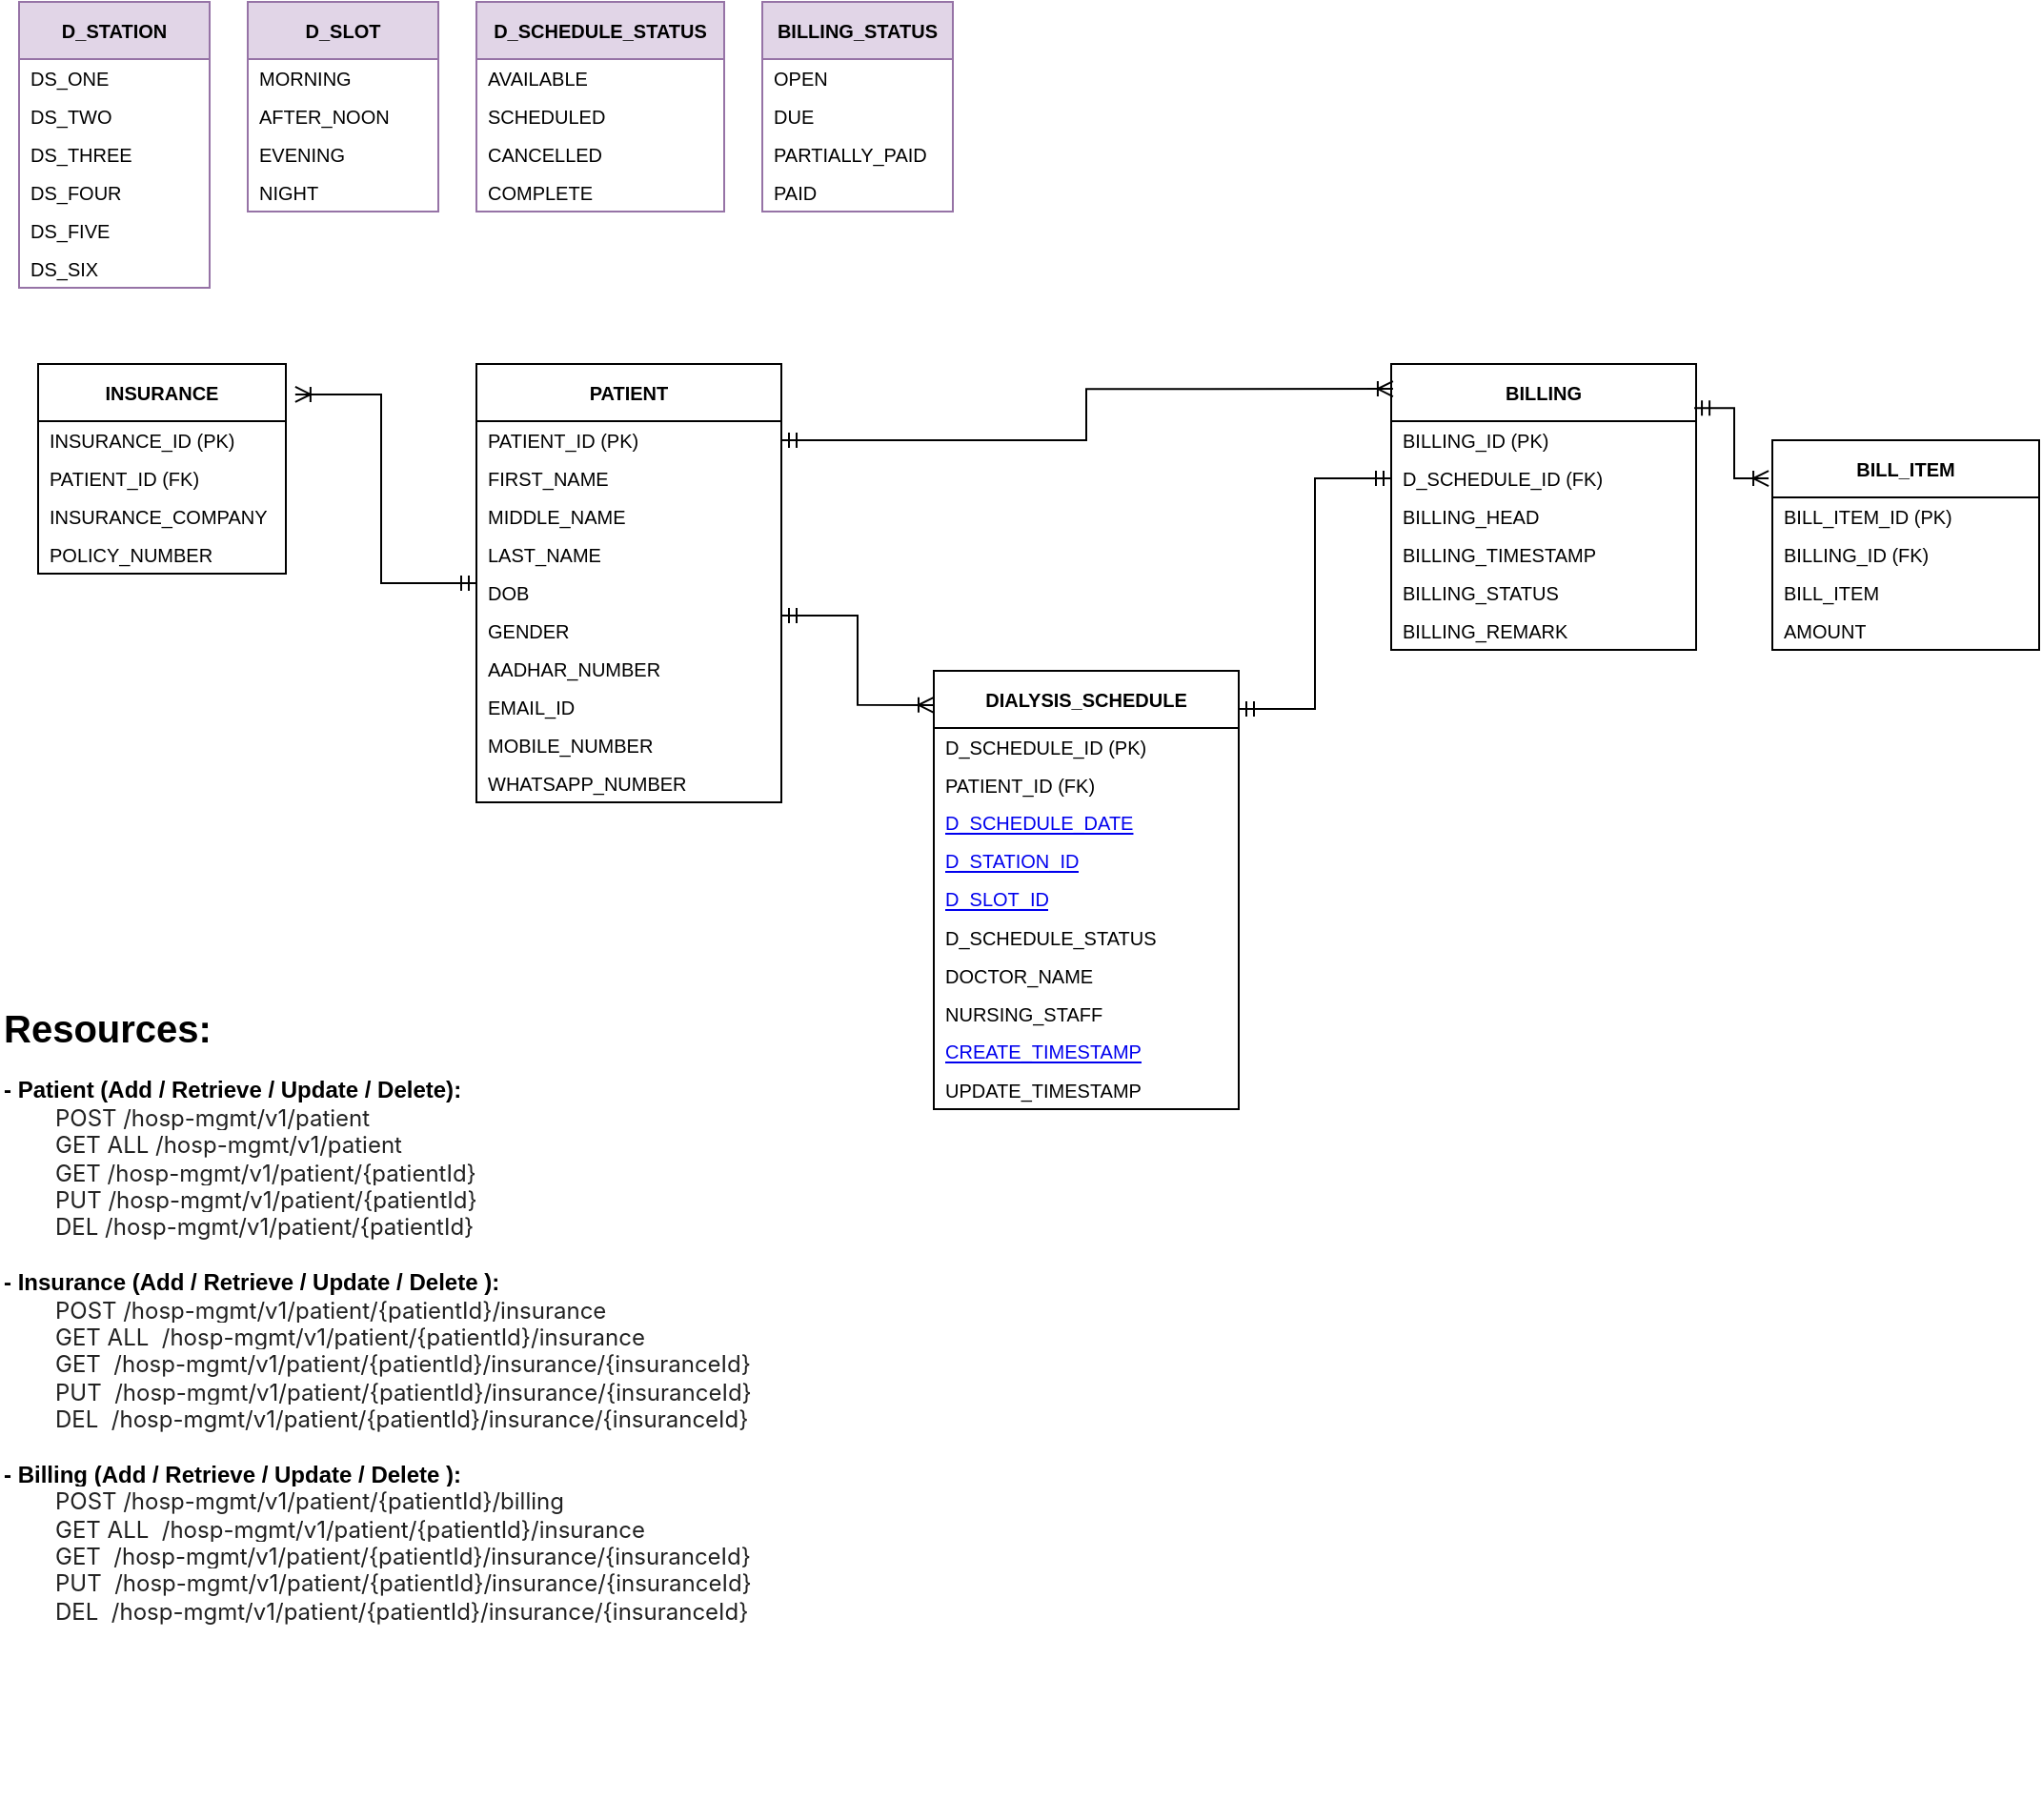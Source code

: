 <mxfile version="24.5.2" type="github">
  <diagram name="Page-1" id="mURi4eA8-3CM0eD0AN-O">
    <mxGraphModel dx="1730" dy="468" grid="1" gridSize="10" guides="1" tooltips="1" connect="1" arrows="1" fold="1" page="1" pageScale="1" pageWidth="850" pageHeight="1100" math="0" shadow="0">
      <root>
        <mxCell id="0" />
        <mxCell id="1" parent="0" />
        <mxCell id="1s8Oqz2JoPXFqwjpF97E-1" value="&lt;b&gt;BILLING&lt;/b&gt;" style="swimlane;fontStyle=0;childLayout=stackLayout;horizontal=1;startSize=30;horizontalStack=0;resizeParent=1;resizeParentMax=0;resizeLast=0;collapsible=1;marginBottom=0;whiteSpace=wrap;html=1;fontSize=10;" parent="1" vertex="1">
          <mxGeometry x="-120" y="200" width="160" height="150" as="geometry" />
        </mxCell>
        <mxCell id="1s8Oqz2JoPXFqwjpF97E-2" value="BILLING_ID (PK)" style="text;strokeColor=none;fillColor=none;align=left;verticalAlign=middle;spacingLeft=4;spacingRight=4;overflow=hidden;points=[[0,0.5],[1,0.5]];portConstraint=eastwest;rotatable=0;whiteSpace=wrap;html=1;fontSize=10;" parent="1s8Oqz2JoPXFqwjpF97E-1" vertex="1">
          <mxGeometry y="30" width="160" height="20" as="geometry" />
        </mxCell>
        <mxCell id="2lfy0u0CXC7GCAjW5FRf-1" value="D_SCHEDULE_ID (FK)" style="text;strokeColor=none;fillColor=none;align=left;verticalAlign=middle;spacingLeft=4;spacingRight=4;overflow=hidden;points=[[0,0.5],[1,0.5]];portConstraint=eastwest;rotatable=0;whiteSpace=wrap;html=1;fontSize=10;" vertex="1" parent="1s8Oqz2JoPXFqwjpF97E-1">
          <mxGeometry y="50" width="160" height="20" as="geometry" />
        </mxCell>
        <mxCell id="1s8Oqz2JoPXFqwjpF97E-21" value="BILLING_HEAD" style="text;strokeColor=none;fillColor=none;align=left;verticalAlign=middle;spacingLeft=4;spacingRight=4;overflow=hidden;points=[[0,0.5],[1,0.5]];portConstraint=eastwest;rotatable=0;whiteSpace=wrap;html=1;fontSize=10;" parent="1s8Oqz2JoPXFqwjpF97E-1" vertex="1">
          <mxGeometry y="70" width="160" height="20" as="geometry" />
        </mxCell>
        <mxCell id="1s8Oqz2JoPXFqwjpF97E-25" value="BILLING_TIMESTAMP" style="text;strokeColor=none;fillColor=none;align=left;verticalAlign=middle;spacingLeft=4;spacingRight=4;overflow=hidden;points=[[0,0.5],[1,0.5]];portConstraint=eastwest;rotatable=0;whiteSpace=wrap;html=1;fontSize=10;" parent="1s8Oqz2JoPXFqwjpF97E-1" vertex="1">
          <mxGeometry y="90" width="160" height="20" as="geometry" />
        </mxCell>
        <mxCell id="1s8Oqz2JoPXFqwjpF97E-24" value="BILLING_STATUS" style="text;strokeColor=none;fillColor=none;align=left;verticalAlign=middle;spacingLeft=4;spacingRight=4;overflow=hidden;points=[[0,0.5],[1,0.5]];portConstraint=eastwest;rotatable=0;whiteSpace=wrap;html=1;fontSize=10;" parent="1s8Oqz2JoPXFqwjpF97E-1" vertex="1">
          <mxGeometry y="110" width="160" height="20" as="geometry" />
        </mxCell>
        <mxCell id="1s8Oqz2JoPXFqwjpF97E-23" value="BILLING_REMARK" style="text;strokeColor=none;fillColor=none;align=left;verticalAlign=middle;spacingLeft=4;spacingRight=4;overflow=hidden;points=[[0,0.5],[1,0.5]];portConstraint=eastwest;rotatable=0;whiteSpace=wrap;html=1;fontSize=10;" parent="1s8Oqz2JoPXFqwjpF97E-1" vertex="1">
          <mxGeometry y="130" width="160" height="20" as="geometry" />
        </mxCell>
        <mxCell id="1s8Oqz2JoPXFqwjpF97E-10" value="&lt;b&gt;DIALYSIS_SCHEDULE&lt;/b&gt;" style="swimlane;fontStyle=0;childLayout=stackLayout;horizontal=1;startSize=30;horizontalStack=0;resizeParent=1;resizeParentMax=0;resizeLast=0;collapsible=1;marginBottom=0;whiteSpace=wrap;html=1;fontSize=10;" parent="1" vertex="1">
          <mxGeometry x="-360" y="361" width="160" height="230" as="geometry" />
        </mxCell>
        <mxCell id="1s8Oqz2JoPXFqwjpF97E-11" value="D_SCHEDULE_ID (PK)" style="text;strokeColor=none;fillColor=none;align=left;verticalAlign=middle;spacingLeft=4;spacingRight=4;overflow=hidden;points=[[0,0.5],[1,0.5]];portConstraint=eastwest;rotatable=0;whiteSpace=wrap;html=1;fontSize=10;" parent="1s8Oqz2JoPXFqwjpF97E-10" vertex="1">
          <mxGeometry y="30" width="160" height="20" as="geometry" />
        </mxCell>
        <mxCell id="1s8Oqz2JoPXFqwjpF97E-44" value="PATIENT_ID (FK)" style="text;strokeColor=none;fillColor=none;align=left;verticalAlign=middle;spacingLeft=4;spacingRight=4;overflow=hidden;points=[[0,0.5],[1,0.5]];portConstraint=eastwest;rotatable=0;whiteSpace=wrap;html=1;fontSize=10;" parent="1s8Oqz2JoPXFqwjpF97E-10" vertex="1">
          <mxGeometry y="50" width="160" height="20" as="geometry" />
        </mxCell>
        <mxCell id="1s8Oqz2JoPXFqwjpF97E-42" value="&lt;a style=&quot;border: 0px; vertical-align: middle; text-wrap: nowrap; font-family: Arial, sans-serif;&quot; id=&quot;D_SCHEDULE_DATE&quot;&gt;&lt;font style=&quot;font-size: 10px;&quot;&gt;D_SCHEDULE_DATE&lt;/font&gt;&lt;/a&gt;" style="text;strokeColor=none;fillColor=none;align=left;verticalAlign=middle;spacingLeft=4;spacingRight=4;overflow=hidden;points=[[0,0.5],[1,0.5]];portConstraint=eastwest;rotatable=0;whiteSpace=wrap;html=1;fontSize=10;" parent="1s8Oqz2JoPXFqwjpF97E-10" vertex="1">
          <mxGeometry y="70" width="160" height="20" as="geometry" />
        </mxCell>
        <mxCell id="1s8Oqz2JoPXFqwjpF97E-41" value="&lt;a style=&quot;border: 0px; vertical-align: middle; text-wrap: nowrap; font-family: Arial, sans-serif;&quot; id=&quot;D_STATION_ID&quot;&gt;&lt;font style=&quot;font-size: 10px;&quot;&gt;D_STATION_ID&lt;/font&gt;&lt;/a&gt;" style="text;strokeColor=none;fillColor=none;align=left;verticalAlign=middle;spacingLeft=4;spacingRight=4;overflow=hidden;points=[[0,0.5],[1,0.5]];portConstraint=eastwest;rotatable=0;whiteSpace=wrap;html=1;fontSize=10;" parent="1s8Oqz2JoPXFqwjpF97E-10" vertex="1">
          <mxGeometry y="90" width="160" height="20" as="geometry" />
        </mxCell>
        <mxCell id="1s8Oqz2JoPXFqwjpF97E-40" value="&lt;a style=&quot;border: 0px; vertical-align: middle; text-wrap: nowrap; font-family: Arial, sans-serif;&quot; id=&quot;D_SLOT_ID&quot;&gt;&lt;font style=&quot;font-size: 10px;&quot;&gt;D_SLOT_ID&lt;/font&gt;&lt;/a&gt;" style="text;strokeColor=none;fillColor=none;align=left;verticalAlign=middle;spacingLeft=4;spacingRight=4;overflow=hidden;points=[[0,0.5],[1,0.5]];portConstraint=eastwest;rotatable=0;whiteSpace=wrap;html=1;fontSize=10;" parent="1s8Oqz2JoPXFqwjpF97E-10" vertex="1">
          <mxGeometry y="110" width="160" height="20" as="geometry" />
        </mxCell>
        <mxCell id="1s8Oqz2JoPXFqwjpF97E-46" value="D_SCHEDULE_STATUS" style="text;strokeColor=none;fillColor=none;align=left;verticalAlign=middle;spacingLeft=4;spacingRight=4;overflow=hidden;points=[[0,0.5],[1,0.5]];portConstraint=eastwest;rotatable=0;whiteSpace=wrap;html=1;fontSize=10;" parent="1s8Oqz2JoPXFqwjpF97E-10" vertex="1">
          <mxGeometry y="130" width="160" height="20" as="geometry" />
        </mxCell>
        <mxCell id="1s8Oqz2JoPXFqwjpF97E-47" value="DOCTOR_NAME" style="text;strokeColor=none;fillColor=none;align=left;verticalAlign=middle;spacingLeft=4;spacingRight=4;overflow=hidden;points=[[0,0.5],[1,0.5]];portConstraint=eastwest;rotatable=0;whiteSpace=wrap;html=1;fontSize=10;" parent="1s8Oqz2JoPXFqwjpF97E-10" vertex="1">
          <mxGeometry y="150" width="160" height="20" as="geometry" />
        </mxCell>
        <mxCell id="1s8Oqz2JoPXFqwjpF97E-48" value="NURSING_STAFF&amp;nbsp;" style="text;strokeColor=none;fillColor=none;align=left;verticalAlign=middle;spacingLeft=4;spacingRight=4;overflow=hidden;points=[[0,0.5],[1,0.5]];portConstraint=eastwest;rotatable=0;whiteSpace=wrap;html=1;fontSize=10;" parent="1s8Oqz2JoPXFqwjpF97E-10" vertex="1">
          <mxGeometry y="170" width="160" height="20" as="geometry" />
        </mxCell>
        <mxCell id="1s8Oqz2JoPXFqwjpF97E-39" value="&lt;a style=&quot;text-wrap: nowrap; border: 0px; vertical-align: middle; font-family: Arial, sans-serif;&quot; id=&quot;CREATE_TIMESTAMP&quot;&gt;&lt;font style=&quot;font-size: 10px;&quot;&gt;CREATE_TIMESTAMP&lt;/font&gt;&lt;/a&gt;" style="text;strokeColor=none;fillColor=none;align=left;verticalAlign=middle;spacingLeft=4;spacingRight=4;overflow=hidden;points=[[0,0.5],[1,0.5]];portConstraint=eastwest;rotatable=0;whiteSpace=wrap;html=1;fontSize=10;" parent="1s8Oqz2JoPXFqwjpF97E-10" vertex="1">
          <mxGeometry y="190" width="160" height="20" as="geometry" />
        </mxCell>
        <mxCell id="1s8Oqz2JoPXFqwjpF97E-38" value="UPDATE_TIMESTAMP" style="text;strokeColor=none;fillColor=none;align=left;verticalAlign=middle;spacingLeft=4;spacingRight=4;overflow=hidden;points=[[0,0.5],[1,0.5]];portConstraint=eastwest;rotatable=0;whiteSpace=wrap;html=1;fontSize=10;" parent="1s8Oqz2JoPXFqwjpF97E-10" vertex="1">
          <mxGeometry y="210" width="160" height="20" as="geometry" />
        </mxCell>
        <mxCell id="1s8Oqz2JoPXFqwjpF97E-15" value="&lt;b&gt;PATIENT&lt;/b&gt;" style="swimlane;fontStyle=0;childLayout=stackLayout;horizontal=1;startSize=30;horizontalStack=0;resizeParent=1;resizeParentMax=0;resizeLast=0;collapsible=1;marginBottom=0;whiteSpace=wrap;html=1;fontSize=10;" parent="1" vertex="1">
          <mxGeometry x="-600" y="200" width="160" height="230" as="geometry" />
        </mxCell>
        <mxCell id="1s8Oqz2JoPXFqwjpF97E-16" value="PATIENT_ID (PK)" style="text;strokeColor=none;fillColor=none;align=left;verticalAlign=middle;spacingLeft=4;spacingRight=4;overflow=hidden;points=[[0,0.5],[1,0.5]];portConstraint=eastwest;rotatable=0;whiteSpace=wrap;html=1;fontSize=10;" parent="1s8Oqz2JoPXFqwjpF97E-15" vertex="1">
          <mxGeometry y="30" width="160" height="20" as="geometry" />
        </mxCell>
        <mxCell id="2lfy0u0CXC7GCAjW5FRf-28" value="FIRST_NAME&amp;nbsp;" style="text;strokeColor=none;fillColor=none;align=left;verticalAlign=middle;spacingLeft=4;spacingRight=4;overflow=hidden;points=[[0,0.5],[1,0.5]];portConstraint=eastwest;rotatable=0;whiteSpace=wrap;html=1;fontSize=10;" vertex="1" parent="1s8Oqz2JoPXFqwjpF97E-15">
          <mxGeometry y="50" width="160" height="20" as="geometry" />
        </mxCell>
        <mxCell id="2lfy0u0CXC7GCAjW5FRf-27" value="MIDDLE_NAME" style="text;strokeColor=none;fillColor=none;align=left;verticalAlign=middle;spacingLeft=4;spacingRight=4;overflow=hidden;points=[[0,0.5],[1,0.5]];portConstraint=eastwest;rotatable=0;whiteSpace=wrap;html=1;fontSize=10;" vertex="1" parent="1s8Oqz2JoPXFqwjpF97E-15">
          <mxGeometry y="70" width="160" height="20" as="geometry" />
        </mxCell>
        <mxCell id="2lfy0u0CXC7GCAjW5FRf-26" value="LAST_NAME" style="text;strokeColor=none;fillColor=none;align=left;verticalAlign=middle;spacingLeft=4;spacingRight=4;overflow=hidden;points=[[0,0.5],[1,0.5]];portConstraint=eastwest;rotatable=0;whiteSpace=wrap;html=1;fontSize=10;" vertex="1" parent="1s8Oqz2JoPXFqwjpF97E-15">
          <mxGeometry y="90" width="160" height="20" as="geometry" />
        </mxCell>
        <mxCell id="2lfy0u0CXC7GCAjW5FRf-25" value="DOB" style="text;strokeColor=none;fillColor=none;align=left;verticalAlign=middle;spacingLeft=4;spacingRight=4;overflow=hidden;points=[[0,0.5],[1,0.5]];portConstraint=eastwest;rotatable=0;whiteSpace=wrap;html=1;fontSize=10;" vertex="1" parent="1s8Oqz2JoPXFqwjpF97E-15">
          <mxGeometry y="110" width="160" height="20" as="geometry" />
        </mxCell>
        <mxCell id="2lfy0u0CXC7GCAjW5FRf-24" value="GENDER" style="text;strokeColor=none;fillColor=none;align=left;verticalAlign=middle;spacingLeft=4;spacingRight=4;overflow=hidden;points=[[0,0.5],[1,0.5]];portConstraint=eastwest;rotatable=0;whiteSpace=wrap;html=1;fontSize=10;" vertex="1" parent="1s8Oqz2JoPXFqwjpF97E-15">
          <mxGeometry y="130" width="160" height="20" as="geometry" />
        </mxCell>
        <mxCell id="2lfy0u0CXC7GCAjW5FRf-23" value="AADHAR_NUMBER" style="text;strokeColor=none;fillColor=none;align=left;verticalAlign=middle;spacingLeft=4;spacingRight=4;overflow=hidden;points=[[0,0.5],[1,0.5]];portConstraint=eastwest;rotatable=0;whiteSpace=wrap;html=1;fontSize=10;" vertex="1" parent="1s8Oqz2JoPXFqwjpF97E-15">
          <mxGeometry y="150" width="160" height="20" as="geometry" />
        </mxCell>
        <mxCell id="2lfy0u0CXC7GCAjW5FRf-22" value="EMAIL_ID" style="text;strokeColor=none;fillColor=none;align=left;verticalAlign=middle;spacingLeft=4;spacingRight=4;overflow=hidden;points=[[0,0.5],[1,0.5]];portConstraint=eastwest;rotatable=0;whiteSpace=wrap;html=1;fontSize=10;" vertex="1" parent="1s8Oqz2JoPXFqwjpF97E-15">
          <mxGeometry y="170" width="160" height="20" as="geometry" />
        </mxCell>
        <mxCell id="2lfy0u0CXC7GCAjW5FRf-21" value="MOBILE_NUMBER" style="text;strokeColor=none;fillColor=none;align=left;verticalAlign=middle;spacingLeft=4;spacingRight=4;overflow=hidden;points=[[0,0.5],[1,0.5]];portConstraint=eastwest;rotatable=0;whiteSpace=wrap;html=1;fontSize=10;" vertex="1" parent="1s8Oqz2JoPXFqwjpF97E-15">
          <mxGeometry y="190" width="160" height="20" as="geometry" />
        </mxCell>
        <mxCell id="2lfy0u0CXC7GCAjW5FRf-36" value="WHATSAPP_NUMBER&amp;nbsp;" style="text;strokeColor=none;fillColor=none;align=left;verticalAlign=middle;spacingLeft=4;spacingRight=4;overflow=hidden;points=[[0,0.5],[1,0.5]];portConstraint=eastwest;rotatable=0;whiteSpace=wrap;html=1;fontSize=10;" vertex="1" parent="1s8Oqz2JoPXFqwjpF97E-15">
          <mxGeometry y="210" width="160" height="20" as="geometry" />
        </mxCell>
        <mxCell id="1s8Oqz2JoPXFqwjpF97E-26" value="&lt;b&gt;BILL_ITEM&lt;/b&gt;" style="swimlane;fontStyle=0;childLayout=stackLayout;horizontal=1;startSize=30;horizontalStack=0;resizeParent=1;resizeParentMax=0;resizeLast=0;collapsible=1;marginBottom=0;whiteSpace=wrap;html=1;fontSize=10;" parent="1" vertex="1">
          <mxGeometry x="80" y="240" width="140" height="110" as="geometry" />
        </mxCell>
        <mxCell id="1s8Oqz2JoPXFqwjpF97E-27" value="BILL_ITEM_ID (PK)" style="text;strokeColor=none;fillColor=none;align=left;verticalAlign=middle;spacingLeft=4;spacingRight=4;overflow=hidden;points=[[0,0.5],[1,0.5]];portConstraint=eastwest;rotatable=0;whiteSpace=wrap;html=1;fontSize=10;" parent="1s8Oqz2JoPXFqwjpF97E-26" vertex="1">
          <mxGeometry y="30" width="140" height="20" as="geometry" />
        </mxCell>
        <mxCell id="1s8Oqz2JoPXFqwjpF97E-28" value="BILLING_ID (FK)" style="text;strokeColor=none;fillColor=none;align=left;verticalAlign=middle;spacingLeft=4;spacingRight=4;overflow=hidden;points=[[0,0.5],[1,0.5]];portConstraint=eastwest;rotatable=0;whiteSpace=wrap;html=1;fontSize=10;" parent="1s8Oqz2JoPXFqwjpF97E-26" vertex="1">
          <mxGeometry y="50" width="140" height="20" as="geometry" />
        </mxCell>
        <mxCell id="1s8Oqz2JoPXFqwjpF97E-29" value="BILL_ITEM" style="text;strokeColor=none;fillColor=none;align=left;verticalAlign=middle;spacingLeft=4;spacingRight=4;overflow=hidden;points=[[0,0.5],[1,0.5]];portConstraint=eastwest;rotatable=0;whiteSpace=wrap;html=1;fontSize=10;" parent="1s8Oqz2JoPXFqwjpF97E-26" vertex="1">
          <mxGeometry y="70" width="140" height="20" as="geometry" />
        </mxCell>
        <mxCell id="1s8Oqz2JoPXFqwjpF97E-30" value="AMOUNT" style="text;strokeColor=none;fillColor=none;align=left;verticalAlign=middle;spacingLeft=4;spacingRight=4;overflow=hidden;points=[[0,0.5],[1,0.5]];portConstraint=eastwest;rotatable=0;whiteSpace=wrap;html=1;fontSize=10;" parent="1s8Oqz2JoPXFqwjpF97E-26" vertex="1">
          <mxGeometry y="90" width="140" height="20" as="geometry" />
        </mxCell>
        <mxCell id="1s8Oqz2JoPXFqwjpF97E-32" value="" style="endArrow=ERoneToMany;html=1;rounded=0;exitX=0.994;exitY=0.154;exitDx=0;exitDy=0;exitPerimeter=0;entryX=-0.014;entryY=0.182;entryDx=0;entryDy=0;entryPerimeter=0;edgeStyle=orthogonalEdgeStyle;startArrow=ERmandOne;startFill=0;endFill=0;" parent="1" source="1s8Oqz2JoPXFqwjpF97E-1" target="1s8Oqz2JoPXFqwjpF97E-26" edge="1">
          <mxGeometry width="50" height="50" relative="1" as="geometry">
            <mxPoint x="400" y="270" as="sourcePoint" />
            <mxPoint x="450" y="220" as="targetPoint" />
          </mxGeometry>
        </mxCell>
        <mxCell id="1s8Oqz2JoPXFqwjpF97E-33" value="&lt;b&gt;BILLING_STATUS&lt;/b&gt;" style="swimlane;fontStyle=0;childLayout=stackLayout;horizontal=1;startSize=30;horizontalStack=0;resizeParent=1;resizeParentMax=0;resizeLast=0;collapsible=1;marginBottom=0;whiteSpace=wrap;html=1;fontSize=10;fillColor=#e1d5e7;strokeColor=#9673a6;" parent="1" vertex="1">
          <mxGeometry x="-450" y="10" width="100" height="110" as="geometry" />
        </mxCell>
        <mxCell id="1s8Oqz2JoPXFqwjpF97E-34" value="OPEN" style="text;strokeColor=none;fillColor=none;align=left;verticalAlign=middle;spacingLeft=4;spacingRight=4;overflow=hidden;points=[[0,0.5],[1,0.5]];portConstraint=eastwest;rotatable=0;whiteSpace=wrap;html=1;fontSize=10;" parent="1s8Oqz2JoPXFqwjpF97E-33" vertex="1">
          <mxGeometry y="30" width="100" height="20" as="geometry" />
        </mxCell>
        <mxCell id="1s8Oqz2JoPXFqwjpF97E-35" value="DUE" style="text;strokeColor=none;fillColor=none;align=left;verticalAlign=middle;spacingLeft=4;spacingRight=4;overflow=hidden;points=[[0,0.5],[1,0.5]];portConstraint=eastwest;rotatable=0;whiteSpace=wrap;html=1;fontSize=10;" parent="1s8Oqz2JoPXFqwjpF97E-33" vertex="1">
          <mxGeometry y="50" width="100" height="20" as="geometry" />
        </mxCell>
        <mxCell id="1s8Oqz2JoPXFqwjpF97E-36" value="PARTIALLY_PAID" style="text;strokeColor=none;fillColor=none;align=left;verticalAlign=middle;spacingLeft=4;spacingRight=4;overflow=hidden;points=[[0,0.5],[1,0.5]];portConstraint=eastwest;rotatable=0;whiteSpace=wrap;html=1;fontSize=10;" parent="1s8Oqz2JoPXFqwjpF97E-33" vertex="1">
          <mxGeometry y="70" width="100" height="20" as="geometry" />
        </mxCell>
        <mxCell id="1s8Oqz2JoPXFqwjpF97E-37" value="PAID" style="text;strokeColor=none;fillColor=none;align=left;verticalAlign=middle;spacingLeft=4;spacingRight=4;overflow=hidden;points=[[0,0.5],[1,0.5]];portConstraint=eastwest;rotatable=0;whiteSpace=wrap;html=1;fontSize=10;" parent="1s8Oqz2JoPXFqwjpF97E-33" vertex="1">
          <mxGeometry y="90" width="100" height="20" as="geometry" />
        </mxCell>
        <mxCell id="2lfy0u0CXC7GCAjW5FRf-2" style="edgeStyle=orthogonalEdgeStyle;rounded=0;orthogonalLoop=1;jettySize=auto;html=1;entryX=0;entryY=0.5;entryDx=0;entryDy=0;exitX=1;exitY=0.087;exitDx=0;exitDy=0;exitPerimeter=0;startArrow=ERmandOne;startFill=0;endArrow=ERmandOne;endFill=0;" edge="1" parent="1" source="1s8Oqz2JoPXFqwjpF97E-10" target="2lfy0u0CXC7GCAjW5FRf-1">
          <mxGeometry relative="1" as="geometry">
            <Array as="points">
              <mxPoint x="-160" y="381" />
              <mxPoint x="-160" y="260" />
            </Array>
          </mxGeometry>
        </mxCell>
        <mxCell id="2lfy0u0CXC7GCAjW5FRf-3" value="&lt;span style=&quot;text-align: left;&quot;&gt;&lt;b&gt;D_SCHEDULE_STATUS&lt;/b&gt;&lt;/span&gt;" style="swimlane;fontStyle=0;childLayout=stackLayout;horizontal=1;startSize=30;horizontalStack=0;resizeParent=1;resizeParentMax=0;resizeLast=0;collapsible=1;marginBottom=0;whiteSpace=wrap;html=1;fontSize=10;fillColor=#e1d5e7;strokeColor=#9673a6;" vertex="1" parent="1">
          <mxGeometry x="-600" y="10" width="130" height="110" as="geometry" />
        </mxCell>
        <mxCell id="2lfy0u0CXC7GCAjW5FRf-4" value="AVAILABLE" style="text;strokeColor=none;fillColor=none;align=left;verticalAlign=middle;spacingLeft=4;spacingRight=4;overflow=hidden;points=[[0,0.5],[1,0.5]];portConstraint=eastwest;rotatable=0;whiteSpace=wrap;html=1;fontSize=10;" vertex="1" parent="2lfy0u0CXC7GCAjW5FRf-3">
          <mxGeometry y="30" width="130" height="20" as="geometry" />
        </mxCell>
        <mxCell id="2lfy0u0CXC7GCAjW5FRf-5" value="SCHEDULED" style="text;strokeColor=none;fillColor=none;align=left;verticalAlign=middle;spacingLeft=4;spacingRight=4;overflow=hidden;points=[[0,0.5],[1,0.5]];portConstraint=eastwest;rotatable=0;whiteSpace=wrap;html=1;fontSize=10;" vertex="1" parent="2lfy0u0CXC7GCAjW5FRf-3">
          <mxGeometry y="50" width="130" height="20" as="geometry" />
        </mxCell>
        <mxCell id="2lfy0u0CXC7GCAjW5FRf-6" value="CANCELLED" style="text;strokeColor=none;fillColor=none;align=left;verticalAlign=middle;spacingLeft=4;spacingRight=4;overflow=hidden;points=[[0,0.5],[1,0.5]];portConstraint=eastwest;rotatable=0;whiteSpace=wrap;html=1;fontSize=10;" vertex="1" parent="2lfy0u0CXC7GCAjW5FRf-3">
          <mxGeometry y="70" width="130" height="20" as="geometry" />
        </mxCell>
        <mxCell id="2lfy0u0CXC7GCAjW5FRf-7" value="COMPLETE" style="text;strokeColor=none;fillColor=none;align=left;verticalAlign=middle;spacingLeft=4;spacingRight=4;overflow=hidden;points=[[0,0.5],[1,0.5]];portConstraint=eastwest;rotatable=0;whiteSpace=wrap;html=1;fontSize=10;" vertex="1" parent="2lfy0u0CXC7GCAjW5FRf-3">
          <mxGeometry y="90" width="130" height="20" as="geometry" />
        </mxCell>
        <mxCell id="2lfy0u0CXC7GCAjW5FRf-8" value="&lt;b&gt;D_SLOT&lt;/b&gt;" style="swimlane;fontStyle=0;childLayout=stackLayout;horizontal=1;startSize=30;horizontalStack=0;resizeParent=1;resizeParentMax=0;resizeLast=0;collapsible=1;marginBottom=0;whiteSpace=wrap;html=1;fontSize=10;fillColor=#e1d5e7;strokeColor=#9673a6;" vertex="1" parent="1">
          <mxGeometry x="-720" y="10" width="100" height="110" as="geometry" />
        </mxCell>
        <mxCell id="2lfy0u0CXC7GCAjW5FRf-9" value="MORNING" style="text;strokeColor=none;fillColor=none;align=left;verticalAlign=middle;spacingLeft=4;spacingRight=4;overflow=hidden;points=[[0,0.5],[1,0.5]];portConstraint=eastwest;rotatable=0;whiteSpace=wrap;html=1;fontSize=10;" vertex="1" parent="2lfy0u0CXC7GCAjW5FRf-8">
          <mxGeometry y="30" width="100" height="20" as="geometry" />
        </mxCell>
        <mxCell id="2lfy0u0CXC7GCAjW5FRf-10" value="AFTER_NOON" style="text;strokeColor=none;fillColor=none;align=left;verticalAlign=middle;spacingLeft=4;spacingRight=4;overflow=hidden;points=[[0,0.5],[1,0.5]];portConstraint=eastwest;rotatable=0;whiteSpace=wrap;html=1;fontSize=10;" vertex="1" parent="2lfy0u0CXC7GCAjW5FRf-8">
          <mxGeometry y="50" width="100" height="20" as="geometry" />
        </mxCell>
        <mxCell id="2lfy0u0CXC7GCAjW5FRf-11" value="EVENING" style="text;strokeColor=none;fillColor=none;align=left;verticalAlign=middle;spacingLeft=4;spacingRight=4;overflow=hidden;points=[[0,0.5],[1,0.5]];portConstraint=eastwest;rotatable=0;whiteSpace=wrap;html=1;fontSize=10;" vertex="1" parent="2lfy0u0CXC7GCAjW5FRf-8">
          <mxGeometry y="70" width="100" height="20" as="geometry" />
        </mxCell>
        <mxCell id="2lfy0u0CXC7GCAjW5FRf-12" value="NIGHT" style="text;strokeColor=none;fillColor=none;align=left;verticalAlign=middle;spacingLeft=4;spacingRight=4;overflow=hidden;points=[[0,0.5],[1,0.5]];portConstraint=eastwest;rotatable=0;whiteSpace=wrap;html=1;fontSize=10;" vertex="1" parent="2lfy0u0CXC7GCAjW5FRf-8">
          <mxGeometry y="90" width="100" height="20" as="geometry" />
        </mxCell>
        <mxCell id="2lfy0u0CXC7GCAjW5FRf-13" value="&lt;span style=&quot;text-align: left;&quot;&gt;&lt;b&gt;D_STATION&lt;/b&gt;&lt;/span&gt;" style="swimlane;fontStyle=0;childLayout=stackLayout;horizontal=1;startSize=30;horizontalStack=0;resizeParent=1;resizeParentMax=0;resizeLast=0;collapsible=1;marginBottom=0;whiteSpace=wrap;html=1;fontSize=10;fillColor=#e1d5e7;strokeColor=#9673a6;" vertex="1" parent="1">
          <mxGeometry x="-840" y="10" width="100" height="150" as="geometry" />
        </mxCell>
        <mxCell id="2lfy0u0CXC7GCAjW5FRf-14" value="DS_ONE" style="text;strokeColor=none;fillColor=none;align=left;verticalAlign=middle;spacingLeft=4;spacingRight=4;overflow=hidden;points=[[0,0.5],[1,0.5]];portConstraint=eastwest;rotatable=0;whiteSpace=wrap;html=1;fontSize=10;" vertex="1" parent="2lfy0u0CXC7GCAjW5FRf-13">
          <mxGeometry y="30" width="100" height="20" as="geometry" />
        </mxCell>
        <mxCell id="2lfy0u0CXC7GCAjW5FRf-16" value="DS_TWO" style="text;strokeColor=none;fillColor=none;align=left;verticalAlign=middle;spacingLeft=4;spacingRight=4;overflow=hidden;points=[[0,0.5],[1,0.5]];portConstraint=eastwest;rotatable=0;whiteSpace=wrap;html=1;fontSize=10;" vertex="1" parent="2lfy0u0CXC7GCAjW5FRf-13">
          <mxGeometry y="50" width="100" height="20" as="geometry" />
        </mxCell>
        <mxCell id="2lfy0u0CXC7GCAjW5FRf-20" value="DS_THREE" style="text;strokeColor=none;fillColor=none;align=left;verticalAlign=middle;spacingLeft=4;spacingRight=4;overflow=hidden;points=[[0,0.5],[1,0.5]];portConstraint=eastwest;rotatable=0;whiteSpace=wrap;html=1;fontSize=10;" vertex="1" parent="2lfy0u0CXC7GCAjW5FRf-13">
          <mxGeometry y="70" width="100" height="20" as="geometry" />
        </mxCell>
        <mxCell id="2lfy0u0CXC7GCAjW5FRf-19" value="DS_FOUR" style="text;strokeColor=none;fillColor=none;align=left;verticalAlign=middle;spacingLeft=4;spacingRight=4;overflow=hidden;points=[[0,0.5],[1,0.5]];portConstraint=eastwest;rotatable=0;whiteSpace=wrap;html=1;fontSize=10;" vertex="1" parent="2lfy0u0CXC7GCAjW5FRf-13">
          <mxGeometry y="90" width="100" height="20" as="geometry" />
        </mxCell>
        <mxCell id="2lfy0u0CXC7GCAjW5FRf-18" value="DS_FIVE" style="text;strokeColor=none;fillColor=none;align=left;verticalAlign=middle;spacingLeft=4;spacingRight=4;overflow=hidden;points=[[0,0.5],[1,0.5]];portConstraint=eastwest;rotatable=0;whiteSpace=wrap;html=1;fontSize=10;" vertex="1" parent="2lfy0u0CXC7GCAjW5FRf-13">
          <mxGeometry y="110" width="100" height="20" as="geometry" />
        </mxCell>
        <mxCell id="2lfy0u0CXC7GCAjW5FRf-17" value="DS_SIX" style="text;strokeColor=none;fillColor=none;align=left;verticalAlign=middle;spacingLeft=4;spacingRight=4;overflow=hidden;points=[[0,0.5],[1,0.5]];portConstraint=eastwest;rotatable=0;whiteSpace=wrap;html=1;fontSize=10;" vertex="1" parent="2lfy0u0CXC7GCAjW5FRf-13">
          <mxGeometry y="130" width="100" height="20" as="geometry" />
        </mxCell>
        <mxCell id="2lfy0u0CXC7GCAjW5FRf-30" value="&lt;b&gt;INSURANCE&lt;/b&gt;" style="swimlane;fontStyle=0;childLayout=stackLayout;horizontal=1;startSize=30;horizontalStack=0;resizeParent=1;resizeParentMax=0;resizeLast=0;collapsible=1;marginBottom=0;whiteSpace=wrap;html=1;fontSize=10;" vertex="1" parent="1">
          <mxGeometry x="-830" y="200" width="130" height="110" as="geometry" />
        </mxCell>
        <mxCell id="2lfy0u0CXC7GCAjW5FRf-31" value="INSURANCE_ID (PK)" style="text;strokeColor=none;fillColor=none;align=left;verticalAlign=middle;spacingLeft=4;spacingRight=4;overflow=hidden;points=[[0,0.5],[1,0.5]];portConstraint=eastwest;rotatable=0;whiteSpace=wrap;html=1;fontSize=10;" vertex="1" parent="2lfy0u0CXC7GCAjW5FRf-30">
          <mxGeometry y="30" width="130" height="20" as="geometry" />
        </mxCell>
        <mxCell id="2lfy0u0CXC7GCAjW5FRf-32" value="PATIENT_ID (FK)" style="text;strokeColor=none;fillColor=none;align=left;verticalAlign=middle;spacingLeft=4;spacingRight=4;overflow=hidden;points=[[0,0.5],[1,0.5]];portConstraint=eastwest;rotatable=0;whiteSpace=wrap;html=1;fontSize=10;" vertex="1" parent="2lfy0u0CXC7GCAjW5FRf-30">
          <mxGeometry y="50" width="130" height="20" as="geometry" />
        </mxCell>
        <mxCell id="2lfy0u0CXC7GCAjW5FRf-33" value="INSURANCE_COMPANY" style="text;strokeColor=none;fillColor=none;align=left;verticalAlign=middle;spacingLeft=4;spacingRight=4;overflow=hidden;points=[[0,0.5],[1,0.5]];portConstraint=eastwest;rotatable=0;whiteSpace=wrap;html=1;fontSize=10;" vertex="1" parent="2lfy0u0CXC7GCAjW5FRf-30">
          <mxGeometry y="70" width="130" height="20" as="geometry" />
        </mxCell>
        <mxCell id="2lfy0u0CXC7GCAjW5FRf-34" value="POLICY_NUMBER" style="text;strokeColor=none;fillColor=none;align=left;verticalAlign=middle;spacingLeft=4;spacingRight=4;overflow=hidden;points=[[0,0.5],[1,0.5]];portConstraint=eastwest;rotatable=0;whiteSpace=wrap;html=1;fontSize=10;" vertex="1" parent="2lfy0u0CXC7GCAjW5FRf-30">
          <mxGeometry y="90" width="130" height="20" as="geometry" />
        </mxCell>
        <mxCell id="2lfy0u0CXC7GCAjW5FRf-35" style="edgeStyle=orthogonalEdgeStyle;rounded=0;orthogonalLoop=1;jettySize=auto;html=1;startArrow=ERmandOne;startFill=0;endArrow=ERoneToMany;endFill=0;entryX=1.038;entryY=0.145;entryDx=0;entryDy=0;entryPerimeter=0;" edge="1" parent="1" source="1s8Oqz2JoPXFqwjpF97E-15" target="2lfy0u0CXC7GCAjW5FRf-30">
          <mxGeometry relative="1" as="geometry">
            <mxPoint x="-200" y="30" as="targetPoint" />
          </mxGeometry>
        </mxCell>
        <mxCell id="2lfy0u0CXC7GCAjW5FRf-37" style="edgeStyle=orthogonalEdgeStyle;rounded=0;orthogonalLoop=1;jettySize=auto;html=1;entryX=0;entryY=0.078;entryDx=0;entryDy=0;entryPerimeter=0;startArrow=ERmandOne;startFill=0;endArrow=ERoneToMany;endFill=0;exitX=1;exitY=0.1;exitDx=0;exitDy=0;exitPerimeter=0;" edge="1" parent="1" source="2lfy0u0CXC7GCAjW5FRf-24" target="1s8Oqz2JoPXFqwjpF97E-10">
          <mxGeometry relative="1" as="geometry" />
        </mxCell>
        <mxCell id="2lfy0u0CXC7GCAjW5FRf-38" style="edgeStyle=orthogonalEdgeStyle;rounded=0;orthogonalLoop=1;jettySize=auto;html=1;entryX=0.006;entryY=0.087;entryDx=0;entryDy=0;entryPerimeter=0;exitX=1;exitY=0.5;exitDx=0;exitDy=0;startArrow=ERmandOne;startFill=0;endArrow=ERoneToMany;endFill=0;" edge="1" parent="1" source="1s8Oqz2JoPXFqwjpF97E-16" target="1s8Oqz2JoPXFqwjpF97E-1">
          <mxGeometry relative="1" as="geometry">
            <Array as="points">
              <mxPoint x="-280" y="240" />
              <mxPoint x="-280" y="213" />
            </Array>
          </mxGeometry>
        </mxCell>
        <mxCell id="2lfy0u0CXC7GCAjW5FRf-39" value="&lt;h1 style=&quot;margin-top: 0px; font-size: 20px;&quot;&gt;&lt;font style=&quot;font-size: 20px;&quot;&gt;Resources:&lt;/font&gt;&lt;/h1&gt;&lt;div&gt;&lt;b&gt;- Patient (&lt;/b&gt;&lt;b style=&quot;background-color: initial;&quot;&gt;Add / Retrieve / Update / Delete)&lt;/b&gt;&lt;b style=&quot;background-color: initial;&quot;&gt;:&amp;nbsp;&lt;/b&gt;&lt;/div&gt;&lt;div&gt;&lt;span style=&quot;background-color: rgb(255, 255, 255); color: rgb(33, 33, 33); font-family: Inter, system-ui, -apple-system, BlinkMacSystemFont, &amp;quot;Segoe UI&amp;quot;, Roboto, Oxygen, Ubuntu, Cantarell, &amp;quot;Fira Sans&amp;quot;, &amp;quot;Droid Sans&amp;quot;, Helvetica, Arial, sans-serif; white-space-collapse: preserve;&quot;&gt;&lt;span style=&quot;white-space: pre;&quot;&gt;&#x9;&lt;/span&gt;POST /hosp-mgmt/v1/patient&lt;/span&gt;&lt;/div&gt;&lt;div&gt;&lt;span style=&quot;background-color: rgb(255, 255, 255); color: rgb(33, 33, 33); font-family: Inter, system-ui, -apple-system, BlinkMacSystemFont, &amp;quot;Segoe UI&amp;quot;, Roboto, Oxygen, Ubuntu, Cantarell, &amp;quot;Fira Sans&amp;quot;, &amp;quot;Droid Sans&amp;quot;, Helvetica, Arial, sans-serif; white-space-collapse: preserve;&quot;&gt;&lt;span style=&quot;white-space: pre;&quot;&gt;&#x9;&lt;/span&gt;GET ALL&lt;/span&gt;&lt;span style=&quot;white-space-collapse: preserve; color: rgb(33, 33, 33); font-family: Inter, system-ui, -apple-system, BlinkMacSystemFont, &amp;quot;Segoe UI&amp;quot;, Roboto, Oxygen, Ubuntu, Cantarell, &amp;quot;Fira Sans&amp;quot;, &amp;quot;Droid Sans&amp;quot;, Helvetica, Arial, sans-serif; background-color: rgb(255, 255, 255);&quot;&gt; &lt;/span&gt;&lt;span style=&quot;white-space-collapse: preserve; color: rgb(33, 33, 33); font-family: Inter, system-ui, -apple-system, BlinkMacSystemFont, &amp;quot;Segoe UI&amp;quot;, Roboto, Oxygen, Ubuntu, Cantarell, &amp;quot;Fira Sans&amp;quot;, &amp;quot;Droid Sans&amp;quot;, Helvetica, Arial, sans-serif; background-color: rgb(255, 255, 255);&quot;&gt;/hosp-mgmt/v1/patient&lt;/span&gt;&lt;/div&gt;&lt;div&gt;&lt;span style=&quot;color: rgb(33, 33, 33); font-family: Inter, system-ui, -apple-system, BlinkMacSystemFont, &amp;quot;Segoe UI&amp;quot;, Roboto, Oxygen, Ubuntu, Cantarell, &amp;quot;Fira Sans&amp;quot;, &amp;quot;Droid Sans&amp;quot;, Helvetica, Arial, sans-serif; white-space-collapse: preserve; background-color: rgb(255, 255, 255);&quot;&gt;&lt;span style=&quot;white-space: pre;&quot;&gt;&#x9;&lt;/span&gt;GET &lt;/span&gt;&lt;span style=&quot;color: rgb(33, 33, 33); font-family: Inter, system-ui, -apple-system, BlinkMacSystemFont, &amp;quot;Segoe UI&amp;quot;, Roboto, Oxygen, Ubuntu, Cantarell, &amp;quot;Fira Sans&amp;quot;, &amp;quot;Droid Sans&amp;quot;, Helvetica, Arial, sans-serif; white-space-collapse: preserve; background-color: rgb(255, 255, 255);&quot;&gt;/hosp-mgmt/v1/patient/{patientId}&lt;/span&gt;&lt;span style=&quot;white-space-collapse: preserve; color: rgb(33, 33, 33); font-family: Inter, system-ui, -apple-system, BlinkMacSystemFont, &amp;quot;Segoe UI&amp;quot;, Roboto, Oxygen, Ubuntu, Cantarell, &amp;quot;Fira Sans&amp;quot;, &amp;quot;Droid Sans&amp;quot;, Helvetica, Arial, sans-serif; background-color: rgb(255, 255, 255);&quot;&gt;&lt;br&gt;&lt;/span&gt;&lt;/div&gt;&lt;div&gt;&lt;span style=&quot;color: rgb(33, 33, 33); font-family: Inter, system-ui, -apple-system, BlinkMacSystemFont, &amp;quot;Segoe UI&amp;quot;, Roboto, Oxygen, Ubuntu, Cantarell, &amp;quot;Fira Sans&amp;quot;, &amp;quot;Droid Sans&amp;quot;, Helvetica, Arial, sans-serif; white-space-collapse: preserve; background-color: rgb(255, 255, 255);&quot;&gt;&lt;span style=&quot;white-space: pre;&quot;&gt;&#x9;&lt;/span&gt;PUT &lt;/span&gt;&lt;span style=&quot;color: rgb(33, 33, 33); font-family: Inter, system-ui, -apple-system, BlinkMacSystemFont, &amp;quot;Segoe UI&amp;quot;, Roboto, Oxygen, Ubuntu, Cantarell, &amp;quot;Fira Sans&amp;quot;, &amp;quot;Droid Sans&amp;quot;, Helvetica, Arial, sans-serif; white-space-collapse: preserve; background-color: rgb(255, 255, 255);&quot;&gt;/hosp-mgmt/v1/patient&lt;/span&gt;&lt;span style=&quot;background-color: rgb(255, 255, 255); color: rgb(33, 33, 33); font-family: Inter, system-ui, -apple-system, BlinkMacSystemFont, &amp;quot;Segoe UI&amp;quot;, Roboto, Oxygen, Ubuntu, Cantarell, &amp;quot;Fira Sans&amp;quot;, &amp;quot;Droid Sans&amp;quot;, Helvetica, Arial, sans-serif; white-space-collapse: preserve;&quot;&gt;/{patientId}&lt;/span&gt;&lt;span style=&quot;color: rgb(33, 33, 33); font-family: Inter, system-ui, -apple-system, BlinkMacSystemFont, &amp;quot;Segoe UI&amp;quot;, Roboto, Oxygen, Ubuntu, Cantarell, &amp;quot;Fira Sans&amp;quot;, &amp;quot;Droid Sans&amp;quot;, Helvetica, Arial, sans-serif; white-space-collapse: preserve; background-color: rgb(255, 255, 255);&quot;&gt;&lt;br&gt;&lt;/span&gt;&lt;/div&gt;&lt;div&gt;&lt;span style=&quot;white-space-collapse: preserve; color: rgb(33, 33, 33); font-family: Inter, system-ui, -apple-system, BlinkMacSystemFont, &amp;quot;Segoe UI&amp;quot;, Roboto, Oxygen, Ubuntu, Cantarell, &amp;quot;Fira Sans&amp;quot;, &amp;quot;Droid Sans&amp;quot;, Helvetica, Arial, sans-serif; background-color: rgb(255, 255, 255);&quot;&gt;&lt;span style=&quot;text-wrap: nowrap;&quot;&gt;&#x9;&lt;/span&gt;DEL &lt;/span&gt;&lt;span style=&quot;white-space-collapse: preserve; color: rgb(33, 33, 33); font-family: Inter, system-ui, -apple-system, BlinkMacSystemFont, &amp;quot;Segoe UI&amp;quot;, Roboto, Oxygen, Ubuntu, Cantarell, &amp;quot;Fira Sans&amp;quot;, &amp;quot;Droid Sans&amp;quot;, Helvetica, Arial, sans-serif; background-color: rgb(255, 255, 255);&quot;&gt;/hosp-mgmt/v1/patient&lt;/span&gt;&lt;span style=&quot;background-color: rgb(255, 255, 255); color: rgb(33, 33, 33); font-family: Inter, system-ui, -apple-system, BlinkMacSystemFont, &amp;quot;Segoe UI&amp;quot;, Roboto, Oxygen, Ubuntu, Cantarell, &amp;quot;Fira Sans&amp;quot;, &amp;quot;Droid Sans&amp;quot;, Helvetica, Arial, sans-serif; white-space-collapse: preserve;&quot;&gt;/{patientId}&lt;/span&gt;&lt;span style=&quot;color: rgb(33, 33, 33); font-family: Inter, system-ui, -apple-system, BlinkMacSystemFont, &amp;quot;Segoe UI&amp;quot;, Roboto, Oxygen, Ubuntu, Cantarell, &amp;quot;Fira Sans&amp;quot;, &amp;quot;Droid Sans&amp;quot;, Helvetica, Arial, sans-serif; white-space-collapse: preserve; background-color: rgb(255, 255, 255);&quot;&gt;&lt;br&gt;&lt;/span&gt;&lt;/div&gt;&lt;div&gt;&lt;span style=&quot;background-color: rgb(255, 255, 255); color: rgb(33, 33, 33); font-family: Inter, system-ui, -apple-system, BlinkMacSystemFont, &amp;quot;Segoe UI&amp;quot;, Roboto, Oxygen, Ubuntu, Cantarell, &amp;quot;Fira Sans&amp;quot;, &amp;quot;Droid Sans&amp;quot;, Helvetica, Arial, sans-serif; white-space-collapse: preserve;&quot;&gt;&lt;br&gt;&lt;/span&gt;&lt;/div&gt;&lt;div&gt;&lt;b style=&quot;background-color: initial;&quot;&gt;- Insurance (&lt;/b&gt;&lt;b style=&quot;background-color: initial;&quot;&gt;Add / Retrieve / Update / Delete&amp;nbsp;&lt;/b&gt;&lt;b style=&quot;background-color: initial;&quot;&gt;):&amp;nbsp;&lt;/b&gt;&lt;/div&gt;&lt;div&gt;&lt;span style=&quot;white-space-collapse: preserve; background-color: rgb(255, 255, 255); color: rgb(33, 33, 33); font-family: Inter, system-ui, -apple-system, BlinkMacSystemFont, &amp;quot;Segoe UI&amp;quot;, Roboto, Oxygen, Ubuntu, Cantarell, &amp;quot;Fira Sans&amp;quot;, &amp;quot;Droid Sans&amp;quot;, Helvetica, Arial, sans-serif;&quot;&gt;&lt;span style=&quot;white-space: pre;&quot;&gt;&#x9;&lt;/span&gt;POST /hosp-mgmt/v1/patient/{patientId}/insurance&lt;/span&gt;&lt;/div&gt;&lt;div&gt;&lt;span style=&quot;white-space-collapse: preserve; background-color: rgb(255, 255, 255); color: rgb(33, 33, 33); font-family: Inter, system-ui, -apple-system, BlinkMacSystemFont, &amp;quot;Segoe UI&amp;quot;, Roboto, Oxygen, Ubuntu, Cantarell, &amp;quot;Fira Sans&amp;quot;, &amp;quot;Droid Sans&amp;quot;, Helvetica, Arial, sans-serif;&quot;&gt;        GET ALL  &lt;/span&gt;&lt;span style=&quot;background-color: rgb(255, 255, 255); color: rgb(33, 33, 33); font-family: Inter, system-ui, -apple-system, BlinkMacSystemFont, &amp;quot;Segoe UI&amp;quot;, Roboto, Oxygen, Ubuntu, Cantarell, &amp;quot;Fira Sans&amp;quot;, &amp;quot;Droid Sans&amp;quot;, Helvetica, Arial, sans-serif; white-space-collapse: preserve;&quot;&gt;/hosp-mgmt/v1/patient/{patientId}/insurance&lt;/span&gt;&lt;span style=&quot;background-color: rgb(255, 255, 255); color: rgb(33, 33, 33); font-family: Inter, system-ui, -apple-system, BlinkMacSystemFont, &amp;quot;Segoe UI&amp;quot;, Roboto, Oxygen, Ubuntu, Cantarell, &amp;quot;Fira Sans&amp;quot;, &amp;quot;Droid Sans&amp;quot;, Helvetica, Arial, sans-serif; white-space-collapse: preserve;&quot;&gt; &lt;/span&gt;&lt;/div&gt;&lt;div&gt;&lt;span style=&quot;background-color: rgb(255, 255, 255); color: rgb(33, 33, 33); font-family: Inter, system-ui, -apple-system, BlinkMacSystemFont, &amp;quot;Segoe UI&amp;quot;, Roboto, Oxygen, Ubuntu, Cantarell, &amp;quot;Fira Sans&amp;quot;, &amp;quot;Droid Sans&amp;quot;, Helvetica, Arial, sans-serif; white-space-collapse: preserve;&quot;&gt;        &lt;/span&gt;&lt;span style=&quot;white-space-collapse: preserve; background-color: rgb(255, 255, 255); color: rgb(33, 33, 33); font-family: Inter, system-ui, -apple-system, BlinkMacSystemFont, &amp;quot;Segoe UI&amp;quot;, Roboto, Oxygen, Ubuntu, Cantarell, &amp;quot;Fira Sans&amp;quot;, &amp;quot;Droid Sans&amp;quot;, Helvetica, Arial, sans-serif;&quot;&gt;GET  &lt;/span&gt;&lt;span style=&quot;white-space-collapse: preserve; background-color: rgb(255, 255, 255); color: rgb(33, 33, 33); font-family: Inter, system-ui, -apple-system, BlinkMacSystemFont, &amp;quot;Segoe UI&amp;quot;, Roboto, Oxygen, Ubuntu, Cantarell, &amp;quot;Fira Sans&amp;quot;, &amp;quot;Droid Sans&amp;quot;, Helvetica, Arial, sans-serif;&quot;&gt;/hosp-mgmt/v1/patient/{patientId}/insurance/{insuranceId}&lt;/span&gt;&lt;/div&gt;&lt;div&gt;&lt;span style=&quot;white-space-collapse: preserve; background-color: rgb(255, 255, 255); color: rgb(33, 33, 33); font-family: Inter, system-ui, -apple-system, BlinkMacSystemFont, &amp;quot;Segoe UI&amp;quot;, Roboto, Oxygen, Ubuntu, Cantarell, &amp;quot;Fira Sans&amp;quot;, &amp;quot;Droid Sans&amp;quot;, Helvetica, Arial, sans-serif;&quot;&gt;        PUT&lt;/span&gt;&lt;span style=&quot;white-space-collapse: preserve; background-color: rgb(255, 255, 255); color: rgb(33, 33, 33); font-family: Inter, system-ui, -apple-system, BlinkMacSystemFont, &amp;quot;Segoe UI&amp;quot;, Roboto, Oxygen, Ubuntu, Cantarell, &amp;quot;Fira Sans&amp;quot;, &amp;quot;Droid Sans&amp;quot;, Helvetica, Arial, sans-serif;&quot;&gt;  &lt;/span&gt;&lt;span style=&quot;white-space-collapse: preserve; background-color: rgb(255, 255, 255); color: rgb(33, 33, 33); font-family: Inter, system-ui, -apple-system, BlinkMacSystemFont, &amp;quot;Segoe UI&amp;quot;, Roboto, Oxygen, Ubuntu, Cantarell, &amp;quot;Fira Sans&amp;quot;, &amp;quot;Droid Sans&amp;quot;, Helvetica, Arial, sans-serif;&quot;&gt;/hosp-mgmt/v1/patient/{patientId}/insurance/{insuranceId}&lt;/span&gt;&lt;/div&gt;&lt;div&gt;&lt;span style=&quot;white-space-collapse: preserve; background-color: rgb(255, 255, 255); color: rgb(33, 33, 33); font-family: Inter, system-ui, -apple-system, BlinkMacSystemFont, &amp;quot;Segoe UI&amp;quot;, Roboto, Oxygen, Ubuntu, Cantarell, &amp;quot;Fira Sans&amp;quot;, &amp;quot;Droid Sans&amp;quot;, Helvetica, Arial, sans-serif;&quot;&gt;        DEL&lt;/span&gt;&lt;span style=&quot;white-space-collapse: preserve; background-color: rgb(255, 255, 255); color: rgb(33, 33, 33); font-family: Inter, system-ui, -apple-system, BlinkMacSystemFont, &amp;quot;Segoe UI&amp;quot;, Roboto, Oxygen, Ubuntu, Cantarell, &amp;quot;Fira Sans&amp;quot;, &amp;quot;Droid Sans&amp;quot;, Helvetica, Arial, sans-serif;&quot;&gt;  &lt;/span&gt;&lt;span style=&quot;white-space-collapse: preserve; background-color: rgb(255, 255, 255); color: rgb(33, 33, 33); font-family: Inter, system-ui, -apple-system, BlinkMacSystemFont, &amp;quot;Segoe UI&amp;quot;, Roboto, Oxygen, Ubuntu, Cantarell, &amp;quot;Fira Sans&amp;quot;, &amp;quot;Droid Sans&amp;quot;, Helvetica, Arial, sans-serif;&quot;&gt;/hosp-mgmt/v1/patient/{patientId}/insurance/{insuranceId}&lt;/span&gt;&lt;span style=&quot;white-space-collapse: preserve; background-color: rgb(255, 255, 255); color: rgb(33, 33, 33); font-family: Inter, system-ui, -apple-system, BlinkMacSystemFont, &amp;quot;Segoe UI&amp;quot;, Roboto, Oxygen, Ubuntu, Cantarell, &amp;quot;Fira Sans&amp;quot;, &amp;quot;Droid Sans&amp;quot;, Helvetica, Arial, sans-serif;&quot;&gt;&lt;br&gt;&lt;/span&gt;&lt;/div&gt;&lt;div&gt;&lt;span style=&quot;white-space-collapse: preserve; background-color: rgb(255, 255, 255); color: rgb(33, 33, 33); font-family: Inter, system-ui, -apple-system, BlinkMacSystemFont, &amp;quot;Segoe UI&amp;quot;, Roboto, Oxygen, Ubuntu, Cantarell, &amp;quot;Fira Sans&amp;quot;, &amp;quot;Droid Sans&amp;quot;, Helvetica, Arial, sans-serif;&quot;&gt;&lt;br&gt;&lt;/span&gt;&lt;/div&gt;&lt;div&gt;&lt;div&gt;&lt;b style=&quot;background-color: initial;&quot;&gt;- Billing (&lt;/b&gt;&lt;b style=&quot;background-color: initial;&quot;&gt;Add / Retrieve / Update / Delete&amp;nbsp;&lt;/b&gt;&lt;b style=&quot;background-color: initial;&quot;&gt;):&amp;nbsp;&lt;/b&gt;&lt;/div&gt;&lt;div&gt;&lt;span style=&quot;white-space-collapse: preserve; background-color: rgb(255, 255, 255); color: rgb(33, 33, 33); font-family: Inter, system-ui, -apple-system, BlinkMacSystemFont, &amp;quot;Segoe UI&amp;quot;, Roboto, Oxygen, Ubuntu, Cantarell, &amp;quot;Fira Sans&amp;quot;, &amp;quot;Droid Sans&amp;quot;, Helvetica, Arial, sans-serif;&quot;&gt;&lt;span style=&quot;text-wrap: nowrap;&quot;&gt;&#x9;&lt;/span&gt;POST /hosp-mgmt/v1/patient/{patientId}/billing&lt;/span&gt;&lt;/div&gt;&lt;div&gt;&lt;span style=&quot;white-space-collapse: preserve; background-color: rgb(255, 255, 255); color: rgb(33, 33, 33); font-family: Inter, system-ui, -apple-system, BlinkMacSystemFont, &amp;quot;Segoe UI&amp;quot;, Roboto, Oxygen, Ubuntu, Cantarell, &amp;quot;Fira Sans&amp;quot;, &amp;quot;Droid Sans&amp;quot;, Helvetica, Arial, sans-serif;&quot;&gt;        GET ALL  &lt;/span&gt;&lt;span style=&quot;background-color: rgb(255, 255, 255); color: rgb(33, 33, 33); font-family: Inter, system-ui, -apple-system, BlinkMacSystemFont, &amp;quot;Segoe UI&amp;quot;, Roboto, Oxygen, Ubuntu, Cantarell, &amp;quot;Fira Sans&amp;quot;, &amp;quot;Droid Sans&amp;quot;, Helvetica, Arial, sans-serif; white-space-collapse: preserve;&quot;&gt;/hosp-mgmt/v1/patient/{patientId}/insurance&lt;/span&gt;&lt;span style=&quot;background-color: rgb(255, 255, 255); color: rgb(33, 33, 33); font-family: Inter, system-ui, -apple-system, BlinkMacSystemFont, &amp;quot;Segoe UI&amp;quot;, Roboto, Oxygen, Ubuntu, Cantarell, &amp;quot;Fira Sans&amp;quot;, &amp;quot;Droid Sans&amp;quot;, Helvetica, Arial, sans-serif; white-space-collapse: preserve;&quot;&gt; &lt;/span&gt;&lt;/div&gt;&lt;div&gt;&lt;span style=&quot;background-color: rgb(255, 255, 255); color: rgb(33, 33, 33); font-family: Inter, system-ui, -apple-system, BlinkMacSystemFont, &amp;quot;Segoe UI&amp;quot;, Roboto, Oxygen, Ubuntu, Cantarell, &amp;quot;Fira Sans&amp;quot;, &amp;quot;Droid Sans&amp;quot;, Helvetica, Arial, sans-serif; white-space-collapse: preserve;&quot;&gt;        &lt;/span&gt;&lt;span style=&quot;white-space-collapse: preserve; background-color: rgb(255, 255, 255); color: rgb(33, 33, 33); font-family: Inter, system-ui, -apple-system, BlinkMacSystemFont, &amp;quot;Segoe UI&amp;quot;, Roboto, Oxygen, Ubuntu, Cantarell, &amp;quot;Fira Sans&amp;quot;, &amp;quot;Droid Sans&amp;quot;, Helvetica, Arial, sans-serif;&quot;&gt;GET  &lt;/span&gt;&lt;span style=&quot;white-space-collapse: preserve; background-color: rgb(255, 255, 255); color: rgb(33, 33, 33); font-family: Inter, system-ui, -apple-system, BlinkMacSystemFont, &amp;quot;Segoe UI&amp;quot;, Roboto, Oxygen, Ubuntu, Cantarell, &amp;quot;Fira Sans&amp;quot;, &amp;quot;Droid Sans&amp;quot;, Helvetica, Arial, sans-serif;&quot;&gt;/hosp-mgmt/v1/patient/{patientId}/insurance/{insuranceId}&lt;/span&gt;&lt;/div&gt;&lt;div&gt;&lt;span style=&quot;white-space-collapse: preserve; background-color: rgb(255, 255, 255); color: rgb(33, 33, 33); font-family: Inter, system-ui, -apple-system, BlinkMacSystemFont, &amp;quot;Segoe UI&amp;quot;, Roboto, Oxygen, Ubuntu, Cantarell, &amp;quot;Fira Sans&amp;quot;, &amp;quot;Droid Sans&amp;quot;, Helvetica, Arial, sans-serif;&quot;&gt;        PUT&lt;/span&gt;&lt;span style=&quot;white-space-collapse: preserve; background-color: rgb(255, 255, 255); color: rgb(33, 33, 33); font-family: Inter, system-ui, -apple-system, BlinkMacSystemFont, &amp;quot;Segoe UI&amp;quot;, Roboto, Oxygen, Ubuntu, Cantarell, &amp;quot;Fira Sans&amp;quot;, &amp;quot;Droid Sans&amp;quot;, Helvetica, Arial, sans-serif;&quot;&gt;  &lt;/span&gt;&lt;span style=&quot;white-space-collapse: preserve; background-color: rgb(255, 255, 255); color: rgb(33, 33, 33); font-family: Inter, system-ui, -apple-system, BlinkMacSystemFont, &amp;quot;Segoe UI&amp;quot;, Roboto, Oxygen, Ubuntu, Cantarell, &amp;quot;Fira Sans&amp;quot;, &amp;quot;Droid Sans&amp;quot;, Helvetica, Arial, sans-serif;&quot;&gt;/hosp-mgmt/v1/patient/{patientId}/insurance/{insuranceId}&lt;/span&gt;&lt;/div&gt;&lt;div&gt;&lt;span style=&quot;white-space-collapse: preserve; background-color: rgb(255, 255, 255); color: rgb(33, 33, 33); font-family: Inter, system-ui, -apple-system, BlinkMacSystemFont, &amp;quot;Segoe UI&amp;quot;, Roboto, Oxygen, Ubuntu, Cantarell, &amp;quot;Fira Sans&amp;quot;, &amp;quot;Droid Sans&amp;quot;, Helvetica, Arial, sans-serif;&quot;&gt;        DEL&lt;/span&gt;&lt;span style=&quot;white-space-collapse: preserve; background-color: rgb(255, 255, 255); color: rgb(33, 33, 33); font-family: Inter, system-ui, -apple-system, BlinkMacSystemFont, &amp;quot;Segoe UI&amp;quot;, Roboto, Oxygen, Ubuntu, Cantarell, &amp;quot;Fira Sans&amp;quot;, &amp;quot;Droid Sans&amp;quot;, Helvetica, Arial, sans-serif;&quot;&gt;  &lt;/span&gt;&lt;span style=&quot;white-space-collapse: preserve; background-color: rgb(255, 255, 255); color: rgb(33, 33, 33); font-family: Inter, system-ui, -apple-system, BlinkMacSystemFont, &amp;quot;Segoe UI&amp;quot;, Roboto, Oxygen, Ubuntu, Cantarell, &amp;quot;Fira Sans&amp;quot;, &amp;quot;Droid Sans&amp;quot;, Helvetica, Arial, sans-serif;&quot;&gt;/hosp-mgmt/v1/patient/{patientId}/insurance/{insuranceId}&lt;/span&gt;&lt;/div&gt;&lt;/div&gt;" style="text;html=1;whiteSpace=wrap;overflow=hidden;rounded=0;" vertex="1" parent="1">
          <mxGeometry x="-850" y="530" width="440" height="430" as="geometry" />
        </mxCell>
      </root>
    </mxGraphModel>
  </diagram>
</mxfile>
